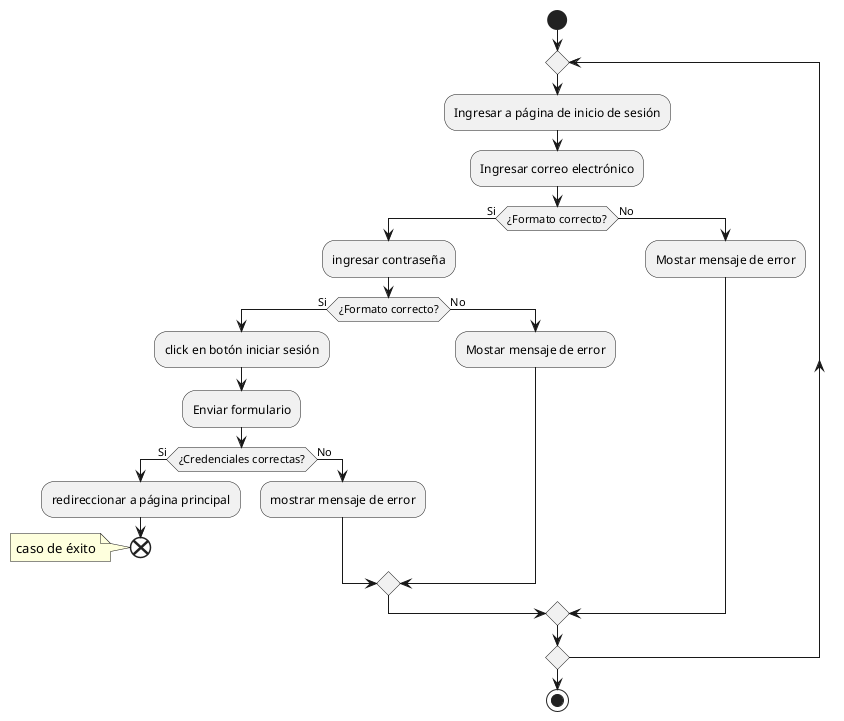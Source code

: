 @startuml
start
    repeat
    :Ingresar a página de inicio de sesión;
    :Ingresar correo electrónico;
    if (¿Formato correcto?) is (Si) then
        :ingresar contraseña;
        if (¿Formato correcto?) is (Si) then
            :click en botón iniciar sesión;
            :Enviar formulario;
            if (¿Credenciales correctas?) is (Si) then
                :redireccionar a página principal;
                end
                note
                    caso de éxito
                end note
            else (No)
                :mostrar mensaje de error;
            endif
        else (No)
            :Mostar mensaje de error;
        endif
    else (No)
        :Mostar mensaje de error;
    endif
repeat while ()
stop
@enduml
